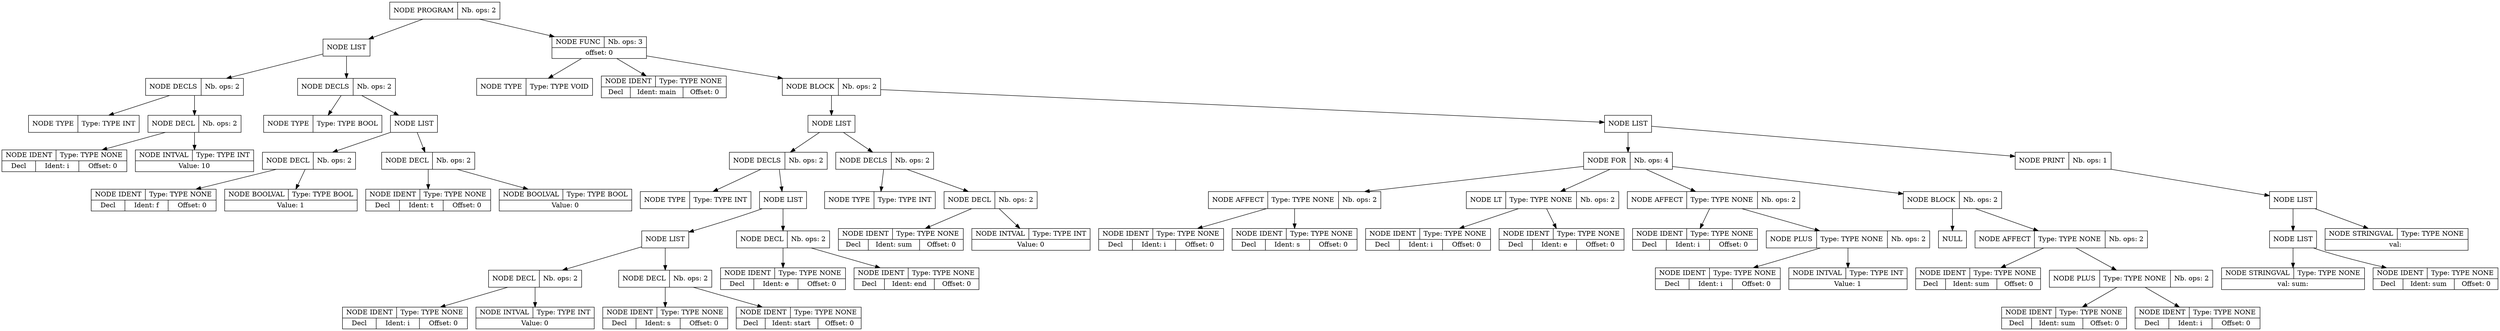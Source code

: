 digraph global_vars {
    N1 [shape=record, label="{{NODE PROGRAM|Nb. ops: 2}}"];
    N2 [shape=record, label="{{NODE LIST}}"];
    N3 [shape=record, label="{{NODE DECLS|Nb. ops: 2}}"];
    N4 [shape=record, label="{{NODE TYPE|Type: TYPE INT}}"];
    edge[tailclip=true];
    N3 -> N4
    N5 [shape=record, label="{{NODE DECL|Nb. ops: 2}}"];
    N6 [shape=record, label="{{NODE IDENT|Type: TYPE NONE}|{<decl>Decl      |Ident: i|Offset: 0}}"];
    edge[tailclip=true];
    N5 -> N6
    N7 [shape=record, label="{{NODE INTVAL|Type: TYPE INT}|{Value: 10}}"];
    edge[tailclip=true];
    N5 -> N7
    edge[tailclip=true];
    N3 -> N5
    edge[tailclip=true];
    N2 -> N3
    N8 [shape=record, label="{{NODE DECLS|Nb. ops: 2}}"];
    N9 [shape=record, label="{{NODE TYPE|Type: TYPE BOOL}}"];
    edge[tailclip=true];
    N8 -> N9
    N10 [shape=record, label="{{NODE LIST}}"];
    N11 [shape=record, label="{{NODE DECL|Nb. ops: 2}}"];
    N12 [shape=record, label="{{NODE IDENT|Type: TYPE NONE}|{<decl>Decl      |Ident: f|Offset: 0}}"];
    edge[tailclip=true];
    N11 -> N12
    N13 [shape=record, label="{{NODE BOOLVAL|Type: TYPE BOOL}|{Value: 1}}"];
    edge[tailclip=true];
    N11 -> N13
    edge[tailclip=true];
    N10 -> N11
    N14 [shape=record, label="{{NODE DECL|Nb. ops: 2}}"];
    N15 [shape=record, label="{{NODE IDENT|Type: TYPE NONE}|{<decl>Decl      |Ident: t|Offset: 0}}"];
    edge[tailclip=true];
    N14 -> N15
    N16 [shape=record, label="{{NODE BOOLVAL|Type: TYPE BOOL}|{Value: 0}}"];
    edge[tailclip=true];
    N14 -> N16
    edge[tailclip=true];
    N10 -> N14
    edge[tailclip=true];
    N8 -> N10
    edge[tailclip=true];
    N2 -> N8
    edge[tailclip=true];
    N1 -> N2
    N17 [shape=record, label="{{NODE FUNC|Nb. ops: 3}|{offset: 0}}"];
    N18 [shape=record, label="{{NODE TYPE|Type: TYPE VOID}}"];
    edge[tailclip=true];
    N17 -> N18
    N19 [shape=record, label="{{NODE IDENT|Type: TYPE NONE}|{<decl>Decl      |Ident: main|Offset: 0}}"];
    edge[tailclip=true];
    N17 -> N19
    N20 [shape=record, label="{{NODE BLOCK|Nb. ops: 2}}"];
    N21 [shape=record, label="{{NODE LIST}}"];
    N22 [shape=record, label="{{NODE DECLS|Nb. ops: 2}}"];
    N23 [shape=record, label="{{NODE TYPE|Type: TYPE INT}}"];
    edge[tailclip=true];
    N22 -> N23
    N24 [shape=record, label="{{NODE LIST}}"];
    N25 [shape=record, label="{{NODE LIST}}"];
    N26 [shape=record, label="{{NODE DECL|Nb. ops: 2}}"];
    N27 [shape=record, label="{{NODE IDENT|Type: TYPE NONE}|{<decl>Decl      |Ident: i|Offset: 0}}"];
    edge[tailclip=true];
    N26 -> N27
    N28 [shape=record, label="{{NODE INTVAL|Type: TYPE INT}|{Value: 0}}"];
    edge[tailclip=true];
    N26 -> N28
    edge[tailclip=true];
    N25 -> N26
    N29 [shape=record, label="{{NODE DECL|Nb. ops: 2}}"];
    N30 [shape=record, label="{{NODE IDENT|Type: TYPE NONE}|{<decl>Decl      |Ident: s|Offset: 0}}"];
    edge[tailclip=true];
    N29 -> N30
    N31 [shape=record, label="{{NODE IDENT|Type: TYPE NONE}|{<decl>Decl      |Ident: start|Offset: 0}}"];
    edge[tailclip=true];
    N29 -> N31
    edge[tailclip=true];
    N25 -> N29
    edge[tailclip=true];
    N24 -> N25
    N32 [shape=record, label="{{NODE DECL|Nb. ops: 2}}"];
    N33 [shape=record, label="{{NODE IDENT|Type: TYPE NONE}|{<decl>Decl      |Ident: e|Offset: 0}}"];
    edge[tailclip=true];
    N32 -> N33
    N34 [shape=record, label="{{NODE IDENT|Type: TYPE NONE}|{<decl>Decl      |Ident: end|Offset: 0}}"];
    edge[tailclip=true];
    N32 -> N34
    edge[tailclip=true];
    N24 -> N32
    edge[tailclip=true];
    N22 -> N24
    edge[tailclip=true];
    N21 -> N22
    N35 [shape=record, label="{{NODE DECLS|Nb. ops: 2}}"];
    N36 [shape=record, label="{{NODE TYPE|Type: TYPE INT}}"];
    edge[tailclip=true];
    N35 -> N36
    N37 [shape=record, label="{{NODE DECL|Nb. ops: 2}}"];
    N38 [shape=record, label="{{NODE IDENT|Type: TYPE NONE}|{<decl>Decl      |Ident: sum|Offset: 0}}"];
    edge[tailclip=true];
    N37 -> N38
    N39 [shape=record, label="{{NODE INTVAL|Type: TYPE INT}|{Value: 0}}"];
    edge[tailclip=true];
    N37 -> N39
    edge[tailclip=true];
    N35 -> N37
    edge[tailclip=true];
    N21 -> N35
    edge[tailclip=true];
    N20 -> N21
    N40 [shape=record, label="{{NODE LIST}}"];
    N41 [shape=record, label="{{NODE FOR|Nb. ops: 4}}"];
    N42 [shape=record, label="{{NODE AFFECT|Type: TYPE NONE|Nb. ops: 2}}"];
    N43 [shape=record, label="{{NODE IDENT|Type: TYPE NONE}|{<decl>Decl      |Ident: i|Offset: 0}}"];
    edge[tailclip=true];
    N42 -> N43
    N44 [shape=record, label="{{NODE IDENT|Type: TYPE NONE}|{<decl>Decl      |Ident: s|Offset: 0}}"];
    edge[tailclip=true];
    N42 -> N44
    edge[tailclip=true];
    N41 -> N42
    N45 [shape=record, label="{{NODE LT|Type: TYPE NONE|Nb. ops: 2}}"];
    N46 [shape=record, label="{{NODE IDENT|Type: TYPE NONE}|{<decl>Decl      |Ident: i|Offset: 0}}"];
    edge[tailclip=true];
    N45 -> N46
    N47 [shape=record, label="{{NODE IDENT|Type: TYPE NONE}|{<decl>Decl      |Ident: e|Offset: 0}}"];
    edge[tailclip=true];
    N45 -> N47
    edge[tailclip=true];
    N41 -> N45
    N48 [shape=record, label="{{NODE AFFECT|Type: TYPE NONE|Nb. ops: 2}}"];
    N49 [shape=record, label="{{NODE IDENT|Type: TYPE NONE}|{<decl>Decl      |Ident: i|Offset: 0}}"];
    edge[tailclip=true];
    N48 -> N49
    N50 [shape=record, label="{{NODE PLUS|Type: TYPE NONE|Nb. ops: 2}}"];
    N51 [shape=record, label="{{NODE IDENT|Type: TYPE NONE}|{<decl>Decl      |Ident: i|Offset: 0}}"];
    edge[tailclip=true];
    N50 -> N51
    N52 [shape=record, label="{{NODE INTVAL|Type: TYPE INT}|{Value: 1}}"];
    edge[tailclip=true];
    N50 -> N52
    edge[tailclip=true];
    N48 -> N50
    edge[tailclip=true];
    N41 -> N48
    N53 [shape=record, label="{{NODE BLOCK|Nb. ops: 2}}"];
    N54 [shape=record, label="{{NULL}}"];
    edge[tailclip=true];
    N53 -> N54
    N55 [shape=record, label="{{NODE AFFECT|Type: TYPE NONE|Nb. ops: 2}}"];
    N56 [shape=record, label="{{NODE IDENT|Type: TYPE NONE}|{<decl>Decl      |Ident: sum|Offset: 0}}"];
    edge[tailclip=true];
    N55 -> N56
    N57 [shape=record, label="{{NODE PLUS|Type: TYPE NONE|Nb. ops: 2}}"];
    N58 [shape=record, label="{{NODE IDENT|Type: TYPE NONE}|{<decl>Decl      |Ident: sum|Offset: 0}}"];
    edge[tailclip=true];
    N57 -> N58
    N59 [shape=record, label="{{NODE IDENT|Type: TYPE NONE}|{<decl>Decl      |Ident: i|Offset: 0}}"];
    edge[tailclip=true];
    N57 -> N59
    edge[tailclip=true];
    N55 -> N57
    edge[tailclip=true];
    N53 -> N55
    edge[tailclip=true];
    N41 -> N53
    edge[tailclip=true];
    N40 -> N41
    N60 [shape=record, label="{{NODE PRINT|Nb. ops: 1}}"];
    N61 [shape=record, label="{{NODE LIST}}"];
    N62 [shape=record, label="{{NODE LIST}}"];
    N63 [shape=record, label="{{NODE STRINGVAL|Type: TYPE NONE}|{val: sum: }}"];
    edge[tailclip=true];
    N62 -> N63
    N64 [shape=record, label="{{NODE IDENT|Type: TYPE NONE}|{<decl>Decl      |Ident: sum|Offset: 0}}"];
    edge[tailclip=true];
    N62 -> N64
    edge[tailclip=true];
    N61 -> N62
    N65 [shape=record, label="{{NODE STRINGVAL|Type: TYPE NONE}|{val: \n}}"];
    edge[tailclip=true];
    N61 -> N65
    edge[tailclip=true];
    N60 -> N61
    edge[tailclip=true];
    N40 -> N60
    edge[tailclip=true];
    N20 -> N40
    edge[tailclip=true];
    N17 -> N20
    edge[tailclip=true];
    N1 -> N17
}